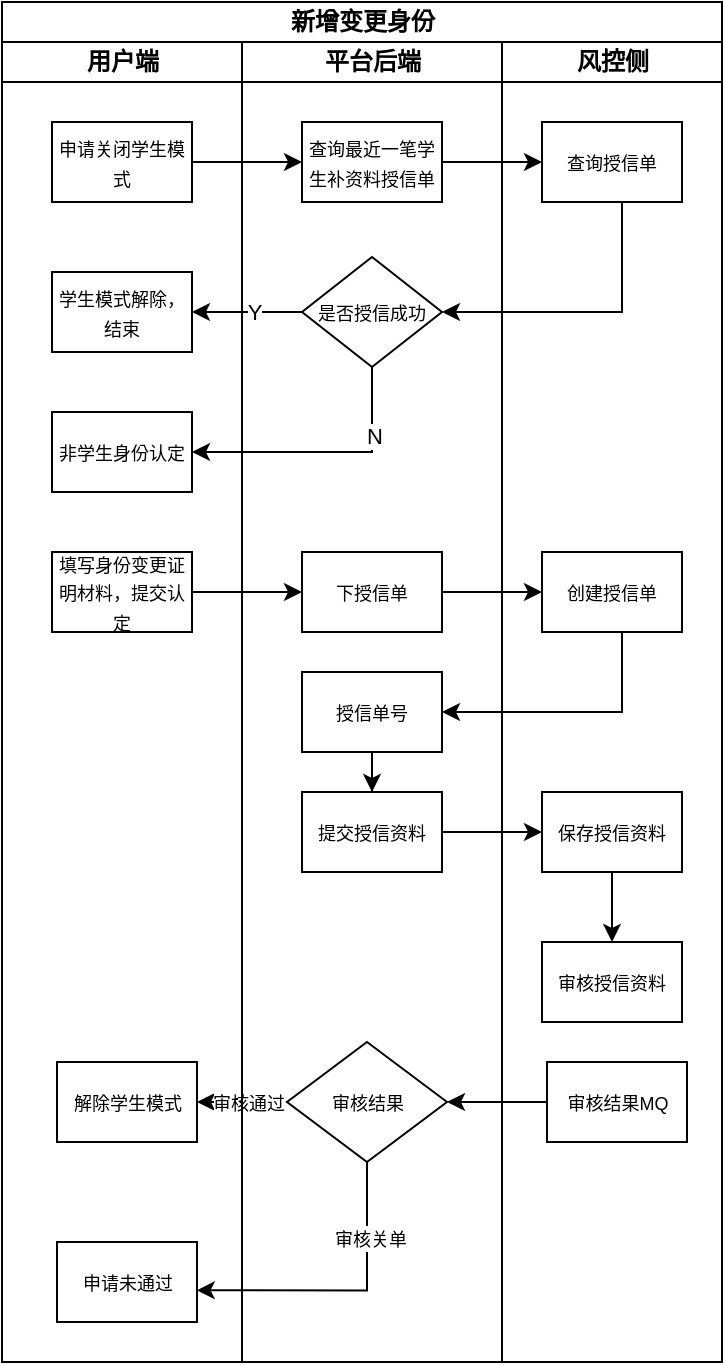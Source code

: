 <mxfile version="14.1.2" type="github" pages="2">
  <diagram id="W_Dj9nNZkwWLm2G_5nTP" name="Page-1">
    <mxGraphModel dx="972" dy="522" grid="1" gridSize="10" guides="1" tooltips="1" connect="1" arrows="1" fold="1" page="1" pageScale="1" pageWidth="827" pageHeight="1169" math="0" shadow="0">
      <root>
        <mxCell id="0" />
        <mxCell id="1" parent="0" />
        <mxCell id="OQnmP0kCRPwSxv2MxFwa-1" value="新增变更身份" style="swimlane;html=1;childLayout=stackLayout;resizeParent=1;resizeParentMax=0;startSize=20;" vertex="1" parent="1">
          <mxGeometry x="250" y="120" width="360" height="680" as="geometry" />
        </mxCell>
        <mxCell id="OQnmP0kCRPwSxv2MxFwa-2" value="用户端" style="swimlane;html=1;startSize=20;" vertex="1" parent="OQnmP0kCRPwSxv2MxFwa-1">
          <mxGeometry y="20" width="120" height="660" as="geometry" />
        </mxCell>
        <mxCell id="OQnmP0kCRPwSxv2MxFwa-21" value="&lt;font style=&quot;font-size: 9px&quot;&gt;申请关闭学生模式&lt;/font&gt;" style="rounded=0;whiteSpace=wrap;html=1;" vertex="1" parent="OQnmP0kCRPwSxv2MxFwa-2">
          <mxGeometry x="25" y="40" width="70" height="40" as="geometry" />
        </mxCell>
        <mxCell id="OQnmP0kCRPwSxv2MxFwa-37" value="&lt;font style=&quot;font-size: 9px&quot;&gt;非学生身份认定&lt;/font&gt;" style="rounded=0;whiteSpace=wrap;html=1;" vertex="1" parent="OQnmP0kCRPwSxv2MxFwa-2">
          <mxGeometry x="25" y="185" width="70" height="40" as="geometry" />
        </mxCell>
        <mxCell id="OQnmP0kCRPwSxv2MxFwa-55" value="&lt;font style=&quot;font-size: 9px&quot;&gt;学生模式解除，结束&lt;/font&gt;" style="rounded=0;whiteSpace=wrap;html=1;" vertex="1" parent="OQnmP0kCRPwSxv2MxFwa-2">
          <mxGeometry x="25" y="115" width="70" height="40" as="geometry" />
        </mxCell>
        <mxCell id="2rFej8CpF_o4g2xXlgOk-32" value="&lt;font style=&quot;font-size: 9px&quot;&gt;填写身份变更证明材料，提交认定&lt;/font&gt;" style="rounded=0;whiteSpace=wrap;html=1;" vertex="1" parent="OQnmP0kCRPwSxv2MxFwa-2">
          <mxGeometry x="25" y="255" width="70" height="40" as="geometry" />
        </mxCell>
        <mxCell id="2rFej8CpF_o4g2xXlgOk-56" value="&lt;font style=&quot;font-size: 9px&quot;&gt;解除学生模式&lt;/font&gt;" style="rounded=0;whiteSpace=wrap;html=1;" vertex="1" parent="OQnmP0kCRPwSxv2MxFwa-2">
          <mxGeometry x="27.5" y="510" width="70" height="40" as="geometry" />
        </mxCell>
        <mxCell id="2rFej8CpF_o4g2xXlgOk-61" value="&lt;font style=&quot;font-size: 9px&quot;&gt;申请未通过&lt;/font&gt;" style="rounded=0;whiteSpace=wrap;html=1;" vertex="1" parent="OQnmP0kCRPwSxv2MxFwa-2">
          <mxGeometry x="27.5" y="600" width="70" height="40" as="geometry" />
        </mxCell>
        <mxCell id="2rFej8CpF_o4g2xXlgOk-57" style="edgeStyle=orthogonalEdgeStyle;rounded=0;orthogonalLoop=1;jettySize=auto;html=1;exitX=0;exitY=0.5;exitDx=0;exitDy=0;entryX=1;entryY=0.5;entryDx=0;entryDy=0;" edge="1" parent="OQnmP0kCRPwSxv2MxFwa-1" source="2rFej8CpF_o4g2xXlgOk-54" target="2rFej8CpF_o4g2xXlgOk-56">
          <mxGeometry relative="1" as="geometry">
            <Array as="points">
              <mxPoint x="132.5" y="550" />
              <mxPoint x="132.5" y="550" />
            </Array>
          </mxGeometry>
        </mxCell>
        <mxCell id="2rFej8CpF_o4g2xXlgOk-67" value="&lt;font style=&quot;font-size: 9px&quot;&gt;审核通过&lt;/font&gt;" style="edgeLabel;html=1;align=center;verticalAlign=middle;resizable=0;points=[];" vertex="1" connectable="0" parent="2rFej8CpF_o4g2xXlgOk-57">
          <mxGeometry x="0.295" y="-1" relative="1" as="geometry">
            <mxPoint x="9.14" y="0.99" as="offset" />
          </mxGeometry>
        </mxCell>
        <mxCell id="2rFej8CpF_o4g2xXlgOk-62" style="edgeStyle=orthogonalEdgeStyle;rounded=0;orthogonalLoop=1;jettySize=auto;html=1;exitX=0.5;exitY=1;exitDx=0;exitDy=0;entryX=0.998;entryY=0.604;entryDx=0;entryDy=0;entryPerimeter=0;" edge="1" parent="OQnmP0kCRPwSxv2MxFwa-1" source="2rFej8CpF_o4g2xXlgOk-54" target="2rFej8CpF_o4g2xXlgOk-61">
          <mxGeometry relative="1" as="geometry" />
        </mxCell>
        <mxCell id="2rFej8CpF_o4g2xXlgOk-63" value="&lt;font style=&quot;font-size: 9px&quot;&gt;审核关单&lt;/font&gt;" style="edgeLabel;html=1;align=center;verticalAlign=middle;resizable=0;points=[];" vertex="1" connectable="0" parent="2rFej8CpF_o4g2xXlgOk-62">
          <mxGeometry x="-0.493" y="1" relative="1" as="geometry">
            <mxPoint as="offset" />
          </mxGeometry>
        </mxCell>
        <mxCell id="2rFej8CpF_o4g2xXlgOk-55" style="edgeStyle=orthogonalEdgeStyle;rounded=0;orthogonalLoop=1;jettySize=auto;html=1;entryX=1;entryY=0.5;entryDx=0;entryDy=0;" edge="1" parent="OQnmP0kCRPwSxv2MxFwa-1" source="2rFej8CpF_o4g2xXlgOk-53" target="2rFej8CpF_o4g2xXlgOk-54">
          <mxGeometry relative="1" as="geometry" />
        </mxCell>
        <mxCell id="OQnmP0kCRPwSxv2MxFwa-3" value="平台后端" style="swimlane;html=1;startSize=20;" vertex="1" parent="OQnmP0kCRPwSxv2MxFwa-1">
          <mxGeometry x="120" y="20" width="130" height="660" as="geometry" />
        </mxCell>
        <mxCell id="OQnmP0kCRPwSxv2MxFwa-44" value="&lt;font style=&quot;font-size: 9px&quot;&gt;查询最近一笔学生补资料授信单&lt;/font&gt;" style="rounded=0;whiteSpace=wrap;html=1;" vertex="1" parent="OQnmP0kCRPwSxv2MxFwa-3">
          <mxGeometry x="30" y="40" width="70" height="40" as="geometry" />
        </mxCell>
        <mxCell id="2rFej8CpF_o4g2xXlgOk-23" value="&lt;font style=&quot;font-size: 9px&quot;&gt;是否授信成功&lt;/font&gt;" style="rhombus;whiteSpace=wrap;html=1;strokeWidth=1;" vertex="1" parent="OQnmP0kCRPwSxv2MxFwa-3">
          <mxGeometry x="30" y="107.5" width="70" height="55" as="geometry" />
        </mxCell>
        <mxCell id="2rFej8CpF_o4g2xXlgOk-33" value="&lt;font style=&quot;font-size: 9px&quot;&gt;下授信单&lt;/font&gt;" style="rounded=0;whiteSpace=wrap;html=1;" vertex="1" parent="OQnmP0kCRPwSxv2MxFwa-3">
          <mxGeometry x="30" y="255" width="70" height="40" as="geometry" />
        </mxCell>
        <mxCell id="2rFej8CpF_o4g2xXlgOk-43" style="edgeStyle=orthogonalEdgeStyle;rounded=0;orthogonalLoop=1;jettySize=auto;html=1;entryX=0.5;entryY=0;entryDx=0;entryDy=0;" edge="1" parent="OQnmP0kCRPwSxv2MxFwa-3" source="2rFej8CpF_o4g2xXlgOk-39" target="2rFej8CpF_o4g2xXlgOk-42">
          <mxGeometry relative="1" as="geometry" />
        </mxCell>
        <mxCell id="2rFej8CpF_o4g2xXlgOk-39" value="&lt;font style=&quot;font-size: 9px&quot;&gt;授信单号&lt;/font&gt;" style="rounded=0;whiteSpace=wrap;html=1;" vertex="1" parent="OQnmP0kCRPwSxv2MxFwa-3">
          <mxGeometry x="30" y="315" width="70" height="40" as="geometry" />
        </mxCell>
        <mxCell id="2rFej8CpF_o4g2xXlgOk-42" value="&lt;font style=&quot;font-size: 9px&quot;&gt;提交授信资料&lt;/font&gt;" style="rounded=0;whiteSpace=wrap;html=1;" vertex="1" parent="OQnmP0kCRPwSxv2MxFwa-3">
          <mxGeometry x="30" y="375" width="70" height="40" as="geometry" />
        </mxCell>
        <mxCell id="2rFej8CpF_o4g2xXlgOk-54" value="&lt;font style=&quot;font-size: 9px&quot;&gt;审核结果&lt;/font&gt;" style="rhombus;whiteSpace=wrap;html=1;strokeWidth=1;" vertex="1" parent="OQnmP0kCRPwSxv2MxFwa-3">
          <mxGeometry x="22.5" y="500" width="80" height="60" as="geometry" />
        </mxCell>
        <mxCell id="OQnmP0kCRPwSxv2MxFwa-4" value="风控侧" style="swimlane;html=1;startSize=20;strokeWidth=1;" vertex="1" parent="OQnmP0kCRPwSxv2MxFwa-1">
          <mxGeometry x="250" y="20" width="110" height="660" as="geometry">
            <mxRectangle x="250" y="20" width="30" height="480" as="alternateBounds" />
          </mxGeometry>
        </mxCell>
        <mxCell id="2rFej8CpF_o4g2xXlgOk-18" value="&lt;font style=&quot;font-size: 9px&quot;&gt;查询授信单&lt;/font&gt;" style="rounded=0;whiteSpace=wrap;html=1;" vertex="1" parent="OQnmP0kCRPwSxv2MxFwa-4">
          <mxGeometry x="20" y="40" width="70" height="40" as="geometry" />
        </mxCell>
        <mxCell id="2rFej8CpF_o4g2xXlgOk-35" value="&lt;font style=&quot;font-size: 9px&quot;&gt;创建授信单&lt;/font&gt;" style="rounded=0;whiteSpace=wrap;html=1;" vertex="1" parent="OQnmP0kCRPwSxv2MxFwa-4">
          <mxGeometry x="20" y="255" width="70" height="40" as="geometry" />
        </mxCell>
        <mxCell id="yN8HBmnH3EgYkzzYFDji-2" style="edgeStyle=orthogonalEdgeStyle;rounded=0;orthogonalLoop=1;jettySize=auto;html=1;entryX=0.5;entryY=0;entryDx=0;entryDy=0;" edge="1" parent="OQnmP0kCRPwSxv2MxFwa-4" source="2rFej8CpF_o4g2xXlgOk-44" target="yN8HBmnH3EgYkzzYFDji-1">
          <mxGeometry relative="1" as="geometry" />
        </mxCell>
        <mxCell id="2rFej8CpF_o4g2xXlgOk-44" value="&lt;font style=&quot;font-size: 9px&quot;&gt;保存授信资料&lt;/font&gt;" style="rounded=0;whiteSpace=wrap;html=1;" vertex="1" parent="OQnmP0kCRPwSxv2MxFwa-4">
          <mxGeometry x="20" y="375" width="70" height="40" as="geometry" />
        </mxCell>
        <mxCell id="2rFej8CpF_o4g2xXlgOk-53" value="&lt;font style=&quot;font-size: 9px&quot;&gt;审核结果MQ&lt;/font&gt;" style="rounded=0;whiteSpace=wrap;html=1;" vertex="1" parent="OQnmP0kCRPwSxv2MxFwa-4">
          <mxGeometry x="22.5" y="510" width="70" height="40" as="geometry" />
        </mxCell>
        <mxCell id="yN8HBmnH3EgYkzzYFDji-1" value="&lt;font style=&quot;font-size: 9px&quot;&gt;审核授信资料&lt;/font&gt;" style="rounded=0;whiteSpace=wrap;html=1;" vertex="1" parent="OQnmP0kCRPwSxv2MxFwa-4">
          <mxGeometry x="20" y="450" width="70" height="40" as="geometry" />
        </mxCell>
        <mxCell id="2rFej8CpF_o4g2xXlgOk-19" style="edgeStyle=orthogonalEdgeStyle;rounded=0;orthogonalLoop=1;jettySize=auto;html=1;entryX=0;entryY=0.5;entryDx=0;entryDy=0;" edge="1" parent="OQnmP0kCRPwSxv2MxFwa-1" source="OQnmP0kCRPwSxv2MxFwa-21" target="OQnmP0kCRPwSxv2MxFwa-44">
          <mxGeometry relative="1" as="geometry" />
        </mxCell>
        <mxCell id="2rFej8CpF_o4g2xXlgOk-20" style="edgeStyle=orthogonalEdgeStyle;rounded=0;orthogonalLoop=1;jettySize=auto;html=1;entryX=0;entryY=0.5;entryDx=0;entryDy=0;" edge="1" parent="OQnmP0kCRPwSxv2MxFwa-1" source="OQnmP0kCRPwSxv2MxFwa-44" target="2rFej8CpF_o4g2xXlgOk-18">
          <mxGeometry relative="1" as="geometry" />
        </mxCell>
        <mxCell id="2rFej8CpF_o4g2xXlgOk-22" style="edgeStyle=orthogonalEdgeStyle;rounded=0;orthogonalLoop=1;jettySize=auto;html=1;entryX=1;entryY=0.5;entryDx=0;entryDy=0;" edge="1" parent="OQnmP0kCRPwSxv2MxFwa-1" source="2rFej8CpF_o4g2xXlgOk-18">
          <mxGeometry relative="1" as="geometry">
            <mxPoint x="220" y="155" as="targetPoint" />
            <Array as="points">
              <mxPoint x="310" y="155" />
            </Array>
          </mxGeometry>
        </mxCell>
        <mxCell id="2rFej8CpF_o4g2xXlgOk-26" style="edgeStyle=orthogonalEdgeStyle;rounded=0;orthogonalLoop=1;jettySize=auto;html=1;entryX=1;entryY=0.5;entryDx=0;entryDy=0;" edge="1" parent="OQnmP0kCRPwSxv2MxFwa-1" source="2rFej8CpF_o4g2xXlgOk-23" target="OQnmP0kCRPwSxv2MxFwa-37">
          <mxGeometry relative="1" as="geometry">
            <Array as="points">
              <mxPoint x="185" y="225" />
            </Array>
          </mxGeometry>
        </mxCell>
        <mxCell id="2rFej8CpF_o4g2xXlgOk-27" value="N" style="edgeLabel;html=1;align=center;verticalAlign=middle;resizable=0;points=[];" vertex="1" connectable="0" parent="2rFej8CpF_o4g2xXlgOk-26">
          <mxGeometry x="-0.476" y="1" relative="1" as="geometry">
            <mxPoint as="offset" />
          </mxGeometry>
        </mxCell>
        <mxCell id="2rFej8CpF_o4g2xXlgOk-34" style="edgeStyle=orthogonalEdgeStyle;rounded=0;orthogonalLoop=1;jettySize=auto;html=1;entryX=0;entryY=0.5;entryDx=0;entryDy=0;" edge="1" parent="OQnmP0kCRPwSxv2MxFwa-1" source="2rFej8CpF_o4g2xXlgOk-32" target="2rFej8CpF_o4g2xXlgOk-33">
          <mxGeometry relative="1" as="geometry" />
        </mxCell>
        <mxCell id="2rFej8CpF_o4g2xXlgOk-36" style="edgeStyle=orthogonalEdgeStyle;rounded=0;orthogonalLoop=1;jettySize=auto;html=1;entryX=0;entryY=0.5;entryDx=0;entryDy=0;" edge="1" parent="OQnmP0kCRPwSxv2MxFwa-1" source="2rFej8CpF_o4g2xXlgOk-33" target="2rFej8CpF_o4g2xXlgOk-35">
          <mxGeometry relative="1" as="geometry" />
        </mxCell>
        <mxCell id="2rFej8CpF_o4g2xXlgOk-41" style="edgeStyle=orthogonalEdgeStyle;rounded=0;orthogonalLoop=1;jettySize=auto;html=1;entryX=1;entryY=0.5;entryDx=0;entryDy=0;" edge="1" parent="OQnmP0kCRPwSxv2MxFwa-1" source="2rFej8CpF_o4g2xXlgOk-35" target="2rFej8CpF_o4g2xXlgOk-39">
          <mxGeometry relative="1" as="geometry">
            <Array as="points">
              <mxPoint x="310" y="355" />
            </Array>
          </mxGeometry>
        </mxCell>
        <mxCell id="2rFej8CpF_o4g2xXlgOk-45" style="edgeStyle=orthogonalEdgeStyle;rounded=0;orthogonalLoop=1;jettySize=auto;html=1;exitX=1;exitY=0.5;exitDx=0;exitDy=0;entryX=0;entryY=0.5;entryDx=0;entryDy=0;" edge="1" parent="OQnmP0kCRPwSxv2MxFwa-1" source="2rFej8CpF_o4g2xXlgOk-42" target="2rFej8CpF_o4g2xXlgOk-44">
          <mxGeometry relative="1" as="geometry" />
        </mxCell>
        <mxCell id="2rFej8CpF_o4g2xXlgOk-24" style="edgeStyle=orthogonalEdgeStyle;rounded=0;orthogonalLoop=1;jettySize=auto;html=1;entryX=1;entryY=0.5;entryDx=0;entryDy=0;" edge="1" parent="OQnmP0kCRPwSxv2MxFwa-1" source="2rFej8CpF_o4g2xXlgOk-23" target="OQnmP0kCRPwSxv2MxFwa-55">
          <mxGeometry relative="1" as="geometry">
            <mxPoint x="150" y="152" as="targetPoint" />
            <Array as="points">
              <mxPoint x="140" y="155" />
              <mxPoint x="140" y="155" />
            </Array>
          </mxGeometry>
        </mxCell>
        <mxCell id="2rFej8CpF_o4g2xXlgOk-25" value="Y" style="edgeLabel;html=1;align=center;verticalAlign=middle;resizable=0;points=[];" vertex="1" connectable="0" parent="2rFej8CpF_o4g2xXlgOk-24">
          <mxGeometry x="0.749" relative="1" as="geometry">
            <mxPoint x="24" as="offset" />
          </mxGeometry>
        </mxCell>
      </root>
    </mxGraphModel>
  </diagram>
  <diagram id="RARfMDcIKTqn8weSq-No" name="Page-2">
    <mxGraphModel dx="1410" dy="757" grid="1" gridSize="10" guides="1" tooltips="1" connect="1" arrows="1" fold="1" page="1" pageScale="1" pageWidth="827" pageHeight="1169" math="0" shadow="0">
      <root>
        <mxCell id="jSNEwE42WxUrH2u1fMR9-0" />
        <mxCell id="jSNEwE42WxUrH2u1fMR9-1" parent="jSNEwE42WxUrH2u1fMR9-0" />
        <mxCell id="jSNEwE42WxUrH2u1fMR9-2" value="用户侧" style="ellipse;whiteSpace=wrap;html=1;" vertex="1" parent="jSNEwE42WxUrH2u1fMR9-1">
          <mxGeometry x="100" y="370" width="100" height="70" as="geometry" />
        </mxCell>
        <mxCell id="jSNEwE42WxUrH2u1fMR9-3" style="edgeStyle=orthogonalEdgeStyle;rounded=0;orthogonalLoop=1;jettySize=auto;html=1;exitX=1;exitY=0.5;exitDx=0;exitDy=0;" edge="1" parent="jSNEwE42WxUrH2u1fMR9-1" source="jSNEwE42WxUrH2u1fMR9-4">
          <mxGeometry relative="1" as="geometry">
            <mxPoint x="395" y="345" as="targetPoint" />
          </mxGeometry>
        </mxCell>
        <mxCell id="jSNEwE42WxUrH2u1fMR9-4" value="申请关闭学生模式" style="rounded=0;whiteSpace=wrap;html=1;" vertex="1" parent="jSNEwE42WxUrH2u1fMR9-1">
          <mxGeometry x="260" y="320" width="90" height="50" as="geometry" />
        </mxCell>
        <mxCell id="jSNEwE42WxUrH2u1fMR9-7" style="edgeStyle=orthogonalEdgeStyle;rounded=0;orthogonalLoop=1;jettySize=auto;html=1;entryX=0;entryY=0.5;entryDx=0;entryDy=0;" edge="1" parent="jSNEwE42WxUrH2u1fMR9-1" source="jSNEwE42WxUrH2u1fMR9-8" target="jSNEwE42WxUrH2u1fMR9-10">
          <mxGeometry relative="1" as="geometry" />
        </mxCell>
        <mxCell id="jSNEwE42WxUrH2u1fMR9-8" value="填写学籍信息及证明材料" style="rounded=0;whiteSpace=wrap;html=1;" vertex="1" parent="jSNEwE42WxUrH2u1fMR9-1">
          <mxGeometry x="400" y="320" width="90" height="50" as="geometry" />
        </mxCell>
        <mxCell id="jSNEwE42WxUrH2u1fMR9-9" style="edgeStyle=orthogonalEdgeStyle;rounded=0;orthogonalLoop=1;jettySize=auto;html=1;exitX=0.5;exitY=1;exitDx=0;exitDy=0;" edge="1" parent="jSNEwE42WxUrH2u1fMR9-1" source="jSNEwE42WxUrH2u1fMR9-10" target="jSNEwE42WxUrH2u1fMR9-12">
          <mxGeometry relative="1" as="geometry">
            <Array as="points">
              <mxPoint x="605" y="400" />
              <mxPoint x="305" y="400" />
            </Array>
          </mxGeometry>
        </mxCell>
        <mxCell id="jSNEwE42WxUrH2u1fMR9-10" value="提交申请" style="rounded=0;whiteSpace=wrap;html=1;" vertex="1" parent="jSNEwE42WxUrH2u1fMR9-1">
          <mxGeometry x="560" y="320" width="90" height="50" as="geometry" />
        </mxCell>
        <mxCell id="jSNEwE42WxUrH2u1fMR9-11" style="edgeStyle=orthogonalEdgeStyle;rounded=0;orthogonalLoop=1;jettySize=auto;html=1;entryX=0;entryY=0.5;entryDx=0;entryDy=0;" edge="1" parent="jSNEwE42WxUrH2u1fMR9-1" source="jSNEwE42WxUrH2u1fMR9-12" target="jSNEwE42WxUrH2u1fMR9-13">
          <mxGeometry relative="1" as="geometry">
            <mxPoint x="390" y="465" as="targetPoint" />
          </mxGeometry>
        </mxCell>
        <mxCell id="jSNEwE42WxUrH2u1fMR9-12" value="审核成功" style="rounded=0;whiteSpace=wrap;html=1;" vertex="1" parent="jSNEwE42WxUrH2u1fMR9-1">
          <mxGeometry x="260" y="440" width="90" height="50" as="geometry" />
        </mxCell>
        <mxCell id="jSNEwE42WxUrH2u1fMR9-13" value="学生模式解除，恢复借款服务" style="rounded=0;whiteSpace=wrap;html=1;" vertex="1" parent="jSNEwE42WxUrH2u1fMR9-1">
          <mxGeometry x="400" y="440" width="90" height="50" as="geometry" />
        </mxCell>
      </root>
    </mxGraphModel>
  </diagram>
</mxfile>
